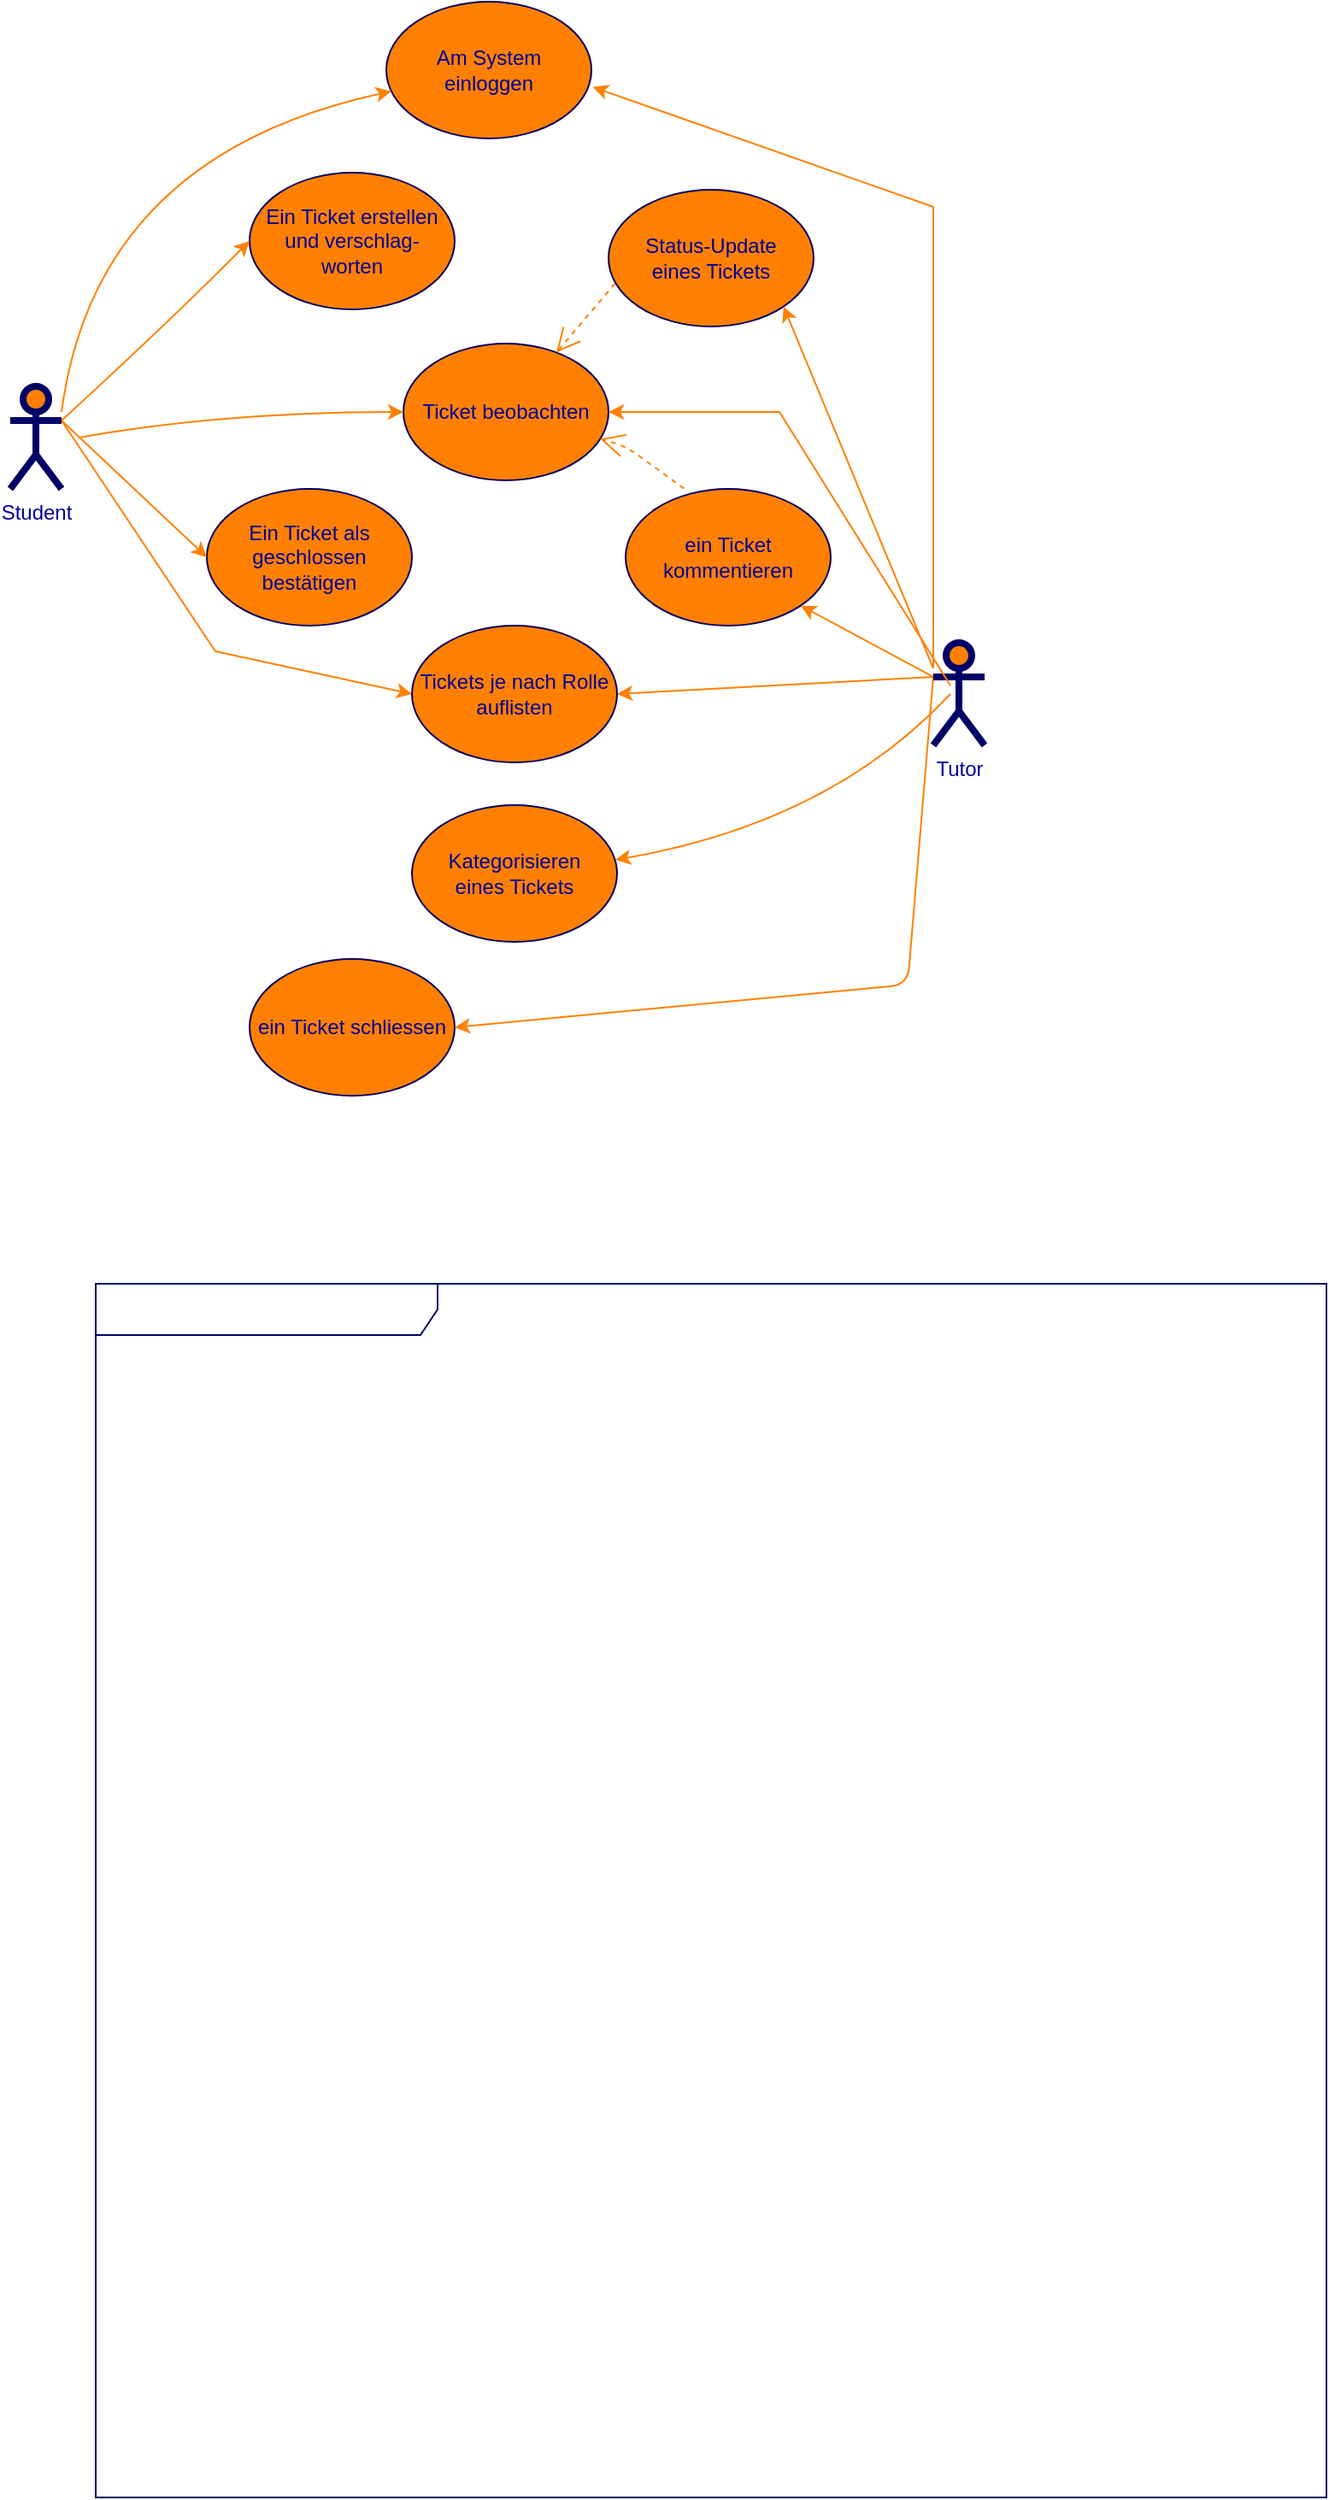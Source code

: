 <mxfile version="21.0.8" type="github"><diagram id="1cee9afd-dcdd-cf27-cb82-50d77dad4855" name="Page-1"><mxGraphModel dx="1687" dy="2119" grid="1" gridSize="10" guides="1" tooltips="1" connect="1" arrows="1" fold="1" page="1" pageScale="1" pageWidth="850" pageHeight="1100" math="0" shadow="0"><root><mxCell id="0"/><mxCell id="1" parent="0"/><mxCell id="c1cb8d76720eaeb-1" value="&lt;div&gt;Ein Ticket erstellen&lt;/div&gt;&lt;div&gt;und verschlag-&lt;/div&gt;&lt;div&gt;worten&lt;br&gt;&lt;/div&gt;" style="ellipse;whiteSpace=wrap;html=1;fillColor=#FF8000;strokeColor=#000066;fontColor=#000099;" parent="1" vertex="1"><mxGeometry x="270" y="70" width="120" height="80" as="geometry"/></mxCell><mxCell id="c1cb8d76720eaeb-2" value="Ticket beobachten" style="ellipse;whiteSpace=wrap;html=1;fillColor=#FF8000;strokeColor=#000066;fontColor=#000099;" parent="1" vertex="1"><mxGeometry x="360" y="170" width="120" height="80" as="geometry"/></mxCell><mxCell id="c1cb8d76720eaeb-3" value="&lt;div&gt;Ein Ticket als &lt;br&gt;&lt;/div&gt;&lt;div&gt;geschlossen &lt;br&gt;&lt;/div&gt;&lt;div&gt;bestätigen&lt;/div&gt;" style="ellipse;whiteSpace=wrap;html=1;fillColor=#FF8000;strokeColor=#000066;fontColor=#000099;" parent="1" vertex="1"><mxGeometry x="245" y="255" width="120" height="80" as="geometry"/></mxCell><mxCell id="c1cb8d76720eaeb-4" value="&lt;div&gt;ein Ticket &lt;br&gt;&lt;/div&gt;&lt;div&gt;kommentieren&lt;/div&gt;" style="ellipse;whiteSpace=wrap;html=1;fillColor=#FF8000;strokeColor=#000066;fontColor=#000099;" parent="1" vertex="1"><mxGeometry x="490" y="255" width="120" height="80" as="geometry"/></mxCell><mxCell id="c1cb8d76720eaeb-5" value="&lt;div&gt;Status-Update&lt;/div&gt;&lt;div&gt;eines Tickets&lt;br&gt;&lt;/div&gt;" style="ellipse;whiteSpace=wrap;html=1;fillColor=#FF8000;strokeColor=#000066;fontColor=#000099;" parent="1" vertex="1"><mxGeometry x="480" y="80" width="120" height="80" as="geometry"/></mxCell><mxCell id="c1cb8d76720eaeb-8" value="&lt;div&gt;Kategorisieren&lt;/div&gt;&lt;div&gt;eines Tickets&lt;br&gt;&lt;/div&gt;" style="ellipse;whiteSpace=wrap;html=1;fillColor=#FF8000;strokeColor=#000066;fontColor=#000099;" parent="1" vertex="1"><mxGeometry x="365" y="440" width="120" height="80" as="geometry"/></mxCell><mxCell id="c1cb8d76720eaeb-9" value="ein Ticket schliessen" style="ellipse;whiteSpace=wrap;html=1;fillColor=#FF8000;strokeColor=#000066;fontColor=#000099;" parent="1" vertex="1"><mxGeometry x="270" y="530" width="120" height="80" as="geometry"/></mxCell><mxCell id="c1cb8d76720eaeb-10" style="html=1;exitX=1;exitY=0.333;exitPerimeter=0;entryX=0;entryY=0.5;jettySize=auto;orthogonalLoop=1;fillColor=#f8cecc;strokeColor=#FF8000;curved=1;fontColor=#000099;" parent="1" source="c1cb8d76720eaeb-15" target="c1cb8d76720eaeb-1" edge="1"><mxGeometry relative="1" as="geometry"><Array as="points"><mxPoint x="220" y="160"/></Array></mxGeometry></mxCell><mxCell id="c1cb8d76720eaeb-12" style="rounded=0;html=1;exitX=1;exitY=0.333;exitPerimeter=0;entryX=0;entryY=0.5;jettySize=auto;orthogonalLoop=1;fontColor=#000099;strokeColor=#FF8000;" parent="1" source="c1cb8d76720eaeb-15" target="c1cb8d76720eaeb-26" edge="1"><mxGeometry relative="1" as="geometry"><Array as="points"><mxPoint x="250" y="350"/></Array></mxGeometry></mxCell><mxCell id="c1cb8d76720eaeb-13" style="edgeStyle=none;curved=1;html=1;exitX=1;exitY=0.333;exitPerimeter=0;entryX=0;entryY=0.5;jettySize=auto;orthogonalLoop=1;strokeColor=#FF8000;fontColor=#000099;" parent="1" source="c1cb8d76720eaeb-15" target="c1cb8d76720eaeb-3" edge="1"><mxGeometry relative="1" as="geometry"/></mxCell><mxCell id="c1cb8d76720eaeb-15" value="Student" style="shape=umlActor;verticalLabelPosition=bottom;labelBackgroundColor=#ffffff;verticalAlign=top;html=1;strokeWidth=4;fillColor=#FF8000;strokeColor=#000066;fontColor=#000099;" parent="1" vertex="1"><mxGeometry x="130" y="195" width="30" height="60" as="geometry"/></mxCell><mxCell id="c1cb8d76720eaeb-16" style="rounded=0;html=1;exitX=0;exitY=0.333;exitPerimeter=0;entryX=1;entryY=1;jettySize=auto;orthogonalLoop=1;fontColor=#000099;strokeColor=#FF8000;entryDx=0;entryDy=0;" parent="1" source="c1cb8d76720eaeb-20" target="c1cb8d76720eaeb-4" edge="1"><mxGeometry relative="1" as="geometry"/></mxCell><mxCell id="c1cb8d76720eaeb-17" style="edgeStyle=none;curved=1;html=1;exitX=0;exitY=0.333;exitPerimeter=0;entryX=1;entryY=0.5;jettySize=auto;orthogonalLoop=1;strokeColor=#FF8000;fontColor=#000099;" parent="1" source="c1cb8d76720eaeb-20" target="c1cb8d76720eaeb-26" edge="1"><mxGeometry relative="1" as="geometry"/></mxCell><mxCell id="c1cb8d76720eaeb-19" style="edgeStyle=none;rounded=1;html=1;exitX=0;exitY=0.333;exitPerimeter=0;entryX=1;entryY=0.5;jettySize=auto;orthogonalLoop=1;strokeColor=#FF8000;fontSize=14;fontColor=#000099;" parent="1" source="c1cb8d76720eaeb-20" target="c1cb8d76720eaeb-9" edge="1"><mxGeometry relative="1" as="geometry"><Array as="points"><mxPoint x="655" y="545"/></Array></mxGeometry></mxCell><mxCell id="c1cb8d76720eaeb-20" value="Tutor" style="shape=umlActor;verticalLabelPosition=bottom;labelBackgroundColor=#ffffff;verticalAlign=top;html=1;strokeWidth=4;fillColor=#FF8000;strokeColor=#000066;fontColor=#000099;" parent="1" vertex="1"><mxGeometry x="670" y="345" width="30" height="60" as="geometry"/></mxCell><mxCell id="c1cb8d76720eaeb-22" value="&lt;div&gt;&lt;br&gt;&lt;/div&gt;&lt;div&gt;&lt;br&gt;&lt;/div&gt;" style="shape=umlFrame;whiteSpace=wrap;html=1;strokeWidth=1;fillColor=none;width=200;height=30;fontColor=#000099;strokeColor=#000066;movable=1;resizable=1;rotatable=1;deletable=1;editable=1;locked=0;connectable=1;" parent="1" vertex="1"><mxGeometry x="180" y="720" width="720" height="710" as="geometry"/></mxCell><mxCell id="17w_le9YwiSCRGW6UA2L-3" value="&lt;div&gt;Am System&lt;/div&gt;&lt;div&gt;einloggen&lt;br&gt;&lt;/div&gt;" style="ellipse;whiteSpace=wrap;html=1;fillColor=#FF8000;strokeColor=#000066;fontColor=#000099;" vertex="1" parent="1"><mxGeometry x="350" y="-30" width="120" height="80" as="geometry"/></mxCell><mxCell id="17w_le9YwiSCRGW6UA2L-5" style="html=1;exitX=1;exitY=0.333;exitPerimeter=0;jettySize=auto;orthogonalLoop=1;fillColor=#f8cecc;strokeColor=#FF8000;curved=1;fontColor=#000099;" edge="1" parent="1" target="17w_le9YwiSCRGW6UA2L-3"><mxGeometry relative="1" as="geometry"><mxPoint x="160" y="210" as="sourcePoint"/><mxPoint x="245" y="110" as="targetPoint"/><Array as="points"><mxPoint x="180" y="60"/></Array></mxGeometry></mxCell><mxCell id="17w_le9YwiSCRGW6UA2L-7" style="rounded=0;html=1;exitX=0;exitY=0.333;exitPerimeter=0;entryX=1.007;entryY=0.624;jettySize=auto;orthogonalLoop=1;fontColor=#000099;strokeColor=#FF8000;entryDx=0;entryDy=0;entryPerimeter=0;" edge="1" parent="1" target="17w_le9YwiSCRGW6UA2L-3"><mxGeometry relative="1" as="geometry"><mxPoint x="670" y="360" as="sourcePoint"/><mxPoint x="595" y="290" as="targetPoint"/><Array as="points"><mxPoint x="670" y="90"/></Array></mxGeometry></mxCell><mxCell id="17w_le9YwiSCRGW6UA2L-8" style="rounded=0;html=1;entryX=1;entryY=1;jettySize=auto;orthogonalLoop=1;fontColor=#000099;strokeColor=#FF8000;entryDx=0;entryDy=0;" edge="1" parent="1" target="c1cb8d76720eaeb-5"><mxGeometry relative="1" as="geometry"><mxPoint x="670" y="360" as="sourcePoint"/><mxPoint x="605" y="300" as="targetPoint"/></mxGeometry></mxCell><mxCell id="c1cb8d76720eaeb-26" value="&lt;div&gt;Tickets je nach Rolle auflisten&lt;/div&gt;" style="ellipse;whiteSpace=wrap;html=1;fillColor=#FF8000;strokeColor=#000066;fontColor=#000099;" parent="1" vertex="1"><mxGeometry x="365" y="335" width="120" height="80" as="geometry"/></mxCell><mxCell id="17w_le9YwiSCRGW6UA2L-14" style="edgeStyle=none;curved=1;html=1;exitX=0;exitY=0.333;exitPerimeter=0;jettySize=auto;orthogonalLoop=1;strokeColor=#FF8000;fontColor=#000099;entryX=0.992;entryY=0.4;entryDx=0;entryDy=0;entryPerimeter=0;" edge="1" parent="1" target="c1cb8d76720eaeb-8"><mxGeometry relative="1" as="geometry"><mxPoint x="680" y="375" as="sourcePoint"/><mxPoint x="490" y="470" as="targetPoint"/><Array as="points"><mxPoint x="610" y="450"/></Array></mxGeometry></mxCell><mxCell id="17w_le9YwiSCRGW6UA2L-18" style="rounded=0;html=1;entryX=1;entryY=0.5;jettySize=auto;orthogonalLoop=1;fontColor=#000099;strokeColor=#FF8000;entryDx=0;entryDy=0;" edge="1" parent="1" target="c1cb8d76720eaeb-2"><mxGeometry relative="1" as="geometry"><mxPoint x="680" y="370" as="sourcePoint"/><mxPoint x="587" y="163" as="targetPoint"/><Array as="points"><mxPoint x="580" y="210"/></Array></mxGeometry></mxCell><mxCell id="17w_le9YwiSCRGW6UA2L-19" value="" style="endArrow=open;endSize=12;dashed=1;html=1;exitX=0.032;exitY=0.685;fontColor=#000099;strokeColor=#FF8000;exitDx=0;exitDy=0;exitPerimeter=0;" edge="1" parent="1" source="c1cb8d76720eaeb-5" target="c1cb8d76720eaeb-2"><mxGeometry width="160" relative="1" as="geometry"><mxPoint x="780" y="308.5" as="sourcePoint"/><mxPoint x="782" y="101.5" as="targetPoint"/></mxGeometry></mxCell><mxCell id="17w_le9YwiSCRGW6UA2L-20" style="edgeStyle=none;curved=1;html=1;exitX=1;exitY=0.333;exitPerimeter=0;entryX=0;entryY=0.5;jettySize=auto;orthogonalLoop=1;strokeColor=#FF8000;fontColor=#000099;entryDx=0;entryDy=0;" edge="1" parent="1" target="c1cb8d76720eaeb-2"><mxGeometry relative="1" as="geometry"><mxPoint x="170" y="225" as="sourcePoint"/><mxPoint x="255" y="305" as="targetPoint"/><Array as="points"><mxPoint x="255" y="210"/></Array></mxGeometry></mxCell><mxCell id="17w_le9YwiSCRGW6UA2L-23" value="" style="endArrow=open;endSize=12;dashed=1;html=1;exitX=0.285;exitY=-0.002;fontColor=#000099;strokeColor=#FF8000;exitDx=0;exitDy=0;exitPerimeter=0;" edge="1" parent="1" source="c1cb8d76720eaeb-4" target="c1cb8d76720eaeb-2"><mxGeometry width="160" relative="1" as="geometry"><mxPoint x="494" y="145" as="sourcePoint"/><mxPoint x="460" y="185" as="targetPoint"/><Array as="points"><mxPoint x="490" y="230"/></Array></mxGeometry></mxCell></root></mxGraphModel></diagram></mxfile>